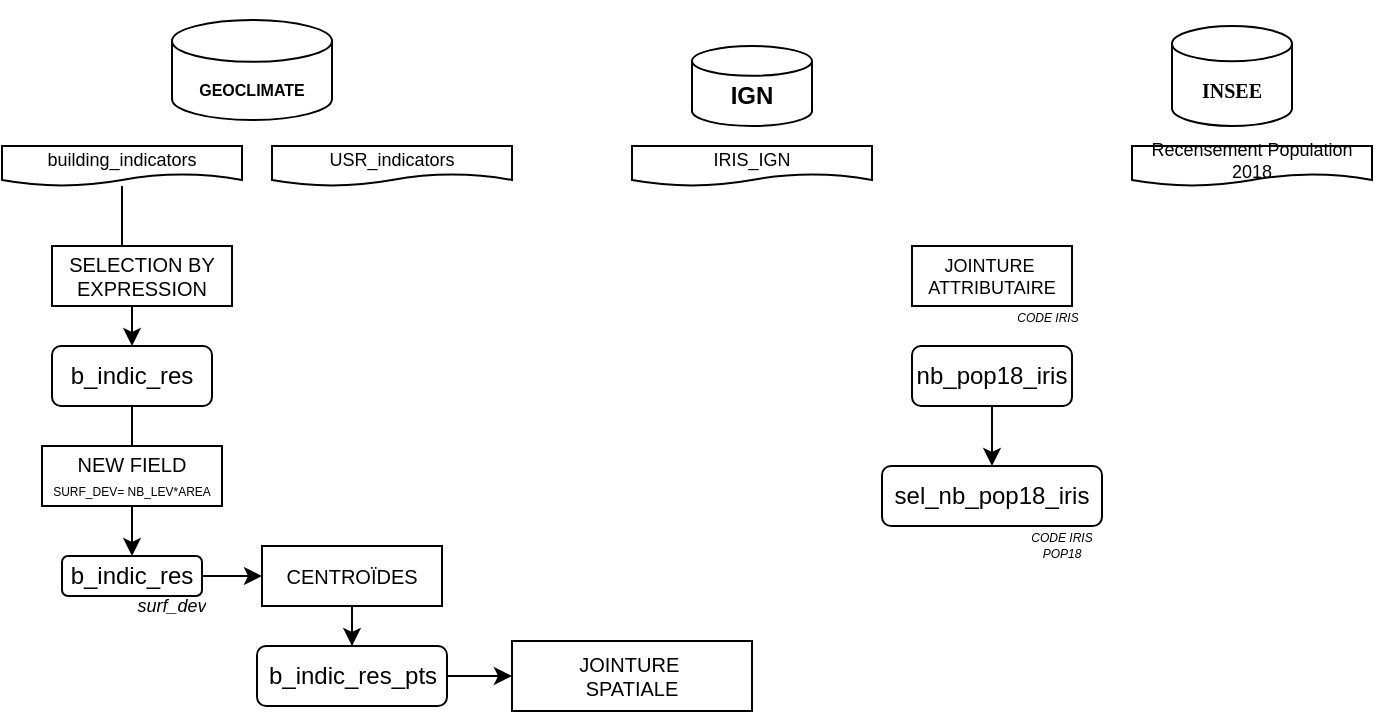 <mxfile version="22.0.1" type="github">
  <diagram name="Page-1" id="6Q_v11MVusOI8KEGUY-y">
    <mxGraphModel dx="748" dy="472" grid="1" gridSize="10" guides="1" tooltips="1" connect="1" arrows="1" fold="1" page="1" pageScale="1" pageWidth="827" pageHeight="1169" math="0" shadow="0">
      <root>
        <mxCell id="0" />
        <mxCell id="1" parent="0" />
        <mxCell id="G6dlxn9vaW5dpZN2eIB4-5" value="" style="shape=cylinder3;whiteSpace=wrap;html=1;boundedLbl=1;backgroundOutline=1;size=8.828;" parent="1" vertex="1">
          <mxGeometry x="590" y="20" width="60" height="50" as="geometry" />
        </mxCell>
        <mxCell id="Mw2ju2tNek2klTTq5CAW-1" value="&lt;h2 style=&quot;font-size: 10px;&quot;&gt;INSEE&lt;/h2&gt;" style="text;strokeColor=none;align=center;fillColor=none;html=1;verticalAlign=middle;whiteSpace=wrap;rounded=0;fontFamily=Verdana;fontSize=10;fontStyle=1" vertex="1" parent="1">
          <mxGeometry x="590" y="37" width="60" height="30" as="geometry" />
        </mxCell>
        <mxCell id="Mw2ju2tNek2klTTq5CAW-10" value="USR_indicators" style="shape=document;whiteSpace=wrap;html=1;boundedLbl=1;fontSize=9;" vertex="1" parent="1">
          <mxGeometry x="140" y="80" width="120" height="20" as="geometry" />
        </mxCell>
        <mxCell id="Mw2ju2tNek2klTTq5CAW-34" value="" style="edgeStyle=orthogonalEdgeStyle;rounded=0;orthogonalLoop=1;jettySize=auto;html=1;" edge="1" parent="1" source="Mw2ju2tNek2klTTq5CAW-12" target="Mw2ju2tNek2klTTq5CAW-18">
          <mxGeometry relative="1" as="geometry" />
        </mxCell>
        <mxCell id="Mw2ju2tNek2klTTq5CAW-12" value="building_indicators" style="shape=document;whiteSpace=wrap;html=1;boundedLbl=1;fontSize=9;" vertex="1" parent="1">
          <mxGeometry x="5" y="80" width="120" height="20" as="geometry" />
        </mxCell>
        <mxCell id="Mw2ju2tNek2klTTq5CAW-15" value="" style="group" vertex="1" connectable="0" parent="1">
          <mxGeometry x="50" y="7" width="120" height="60" as="geometry" />
        </mxCell>
        <object label="" placeholders="1" id="G6dlxn9vaW5dpZN2eIB4-1">
          <mxCell style="shape=cylinder3;whiteSpace=wrap;html=1;boundedLbl=1;backgroundOutline=1;size=10.448;fontFamily=Garamond;" parent="Mw2ju2tNek2klTTq5CAW-15" vertex="1">
            <mxGeometry x="40" y="10" width="80" height="50" as="geometry" />
          </mxCell>
        </object>
        <mxCell id="Mw2ju2tNek2klTTq5CAW-2" value="GEOCLIMATE" style="text;strokeColor=none;align=center;fillColor=none;html=1;verticalAlign=middle;whiteSpace=wrap;rounded=0;fontSize=8;fontStyle=1" vertex="1" parent="Mw2ju2tNek2klTTq5CAW-15">
          <mxGeometry x="50" y="30" width="60" height="30" as="geometry" />
        </mxCell>
        <mxCell id="Mw2ju2tNek2klTTq5CAW-57" value="" style="edgeStyle=orthogonalEdgeStyle;rounded=0;orthogonalLoop=1;jettySize=auto;html=1;" edge="1" parent="1" source="Mw2ju2tNek2klTTq5CAW-17" target="Mw2ju2tNek2klTTq5CAW-43">
          <mxGeometry relative="1" as="geometry" />
        </mxCell>
        <mxCell id="Mw2ju2tNek2klTTq5CAW-17" value="CENTROÏDES" style="rounded=0;whiteSpace=wrap;html=1;fontSize=10;" vertex="1" parent="1">
          <mxGeometry x="135" y="280" width="90" height="30" as="geometry" />
        </mxCell>
        <mxCell id="Mw2ju2tNek2klTTq5CAW-50" value="" style="edgeStyle=orthogonalEdgeStyle;rounded=0;orthogonalLoop=1;jettySize=auto;html=1;entryX=0.5;entryY=0;entryDx=0;entryDy=0;" edge="1" parent="1" source="Mw2ju2tNek2klTTq5CAW-18" target="Mw2ju2tNek2klTTq5CAW-20">
          <mxGeometry relative="1" as="geometry">
            <mxPoint x="130" y="270" as="targetPoint" />
          </mxGeometry>
        </mxCell>
        <mxCell id="Mw2ju2tNek2klTTq5CAW-18" value="b_indic_res" style="rounded=1;whiteSpace=wrap;html=1;" vertex="1" parent="1">
          <mxGeometry x="30" y="180" width="80" height="30" as="geometry" />
        </mxCell>
        <mxCell id="Mw2ju2tNek2klTTq5CAW-19" value="&lt;div style=&quot;font-size: 10px;&quot;&gt;NEW FIELD&lt;/div&gt;&lt;div style=&quot;font-size: 10px;&quot;&gt;&lt;font style=&quot;font-size: 6px;&quot;&gt;SURF_DEV= NB_LEV*AREA&lt;/font&gt;&lt;br style=&quot;font-size: 10px;&quot;&gt;&lt;/div&gt;" style="rounded=0;whiteSpace=wrap;html=1;fontSize=10;" vertex="1" parent="1">
          <mxGeometry x="25" y="230" width="90" height="30" as="geometry" />
        </mxCell>
        <mxCell id="Mw2ju2tNek2klTTq5CAW-59" style="edgeStyle=orthogonalEdgeStyle;rounded=0;orthogonalLoop=1;jettySize=auto;html=1;entryX=0;entryY=0.5;entryDx=0;entryDy=0;" edge="1" parent="1" source="Mw2ju2tNek2klTTq5CAW-20" target="Mw2ju2tNek2klTTq5CAW-17">
          <mxGeometry relative="1" as="geometry" />
        </mxCell>
        <mxCell id="Mw2ju2tNek2klTTq5CAW-20" value="b_indic_res " style="rounded=1;whiteSpace=wrap;html=1;" vertex="1" parent="1">
          <mxGeometry x="35" y="285" width="70" height="20" as="geometry" />
        </mxCell>
        <mxCell id="G6dlxn9vaW5dpZN2eIB4-4" value="" style="shape=cylinder3;whiteSpace=wrap;html=1;boundedLbl=1;backgroundOutline=1;size=7.448;" parent="1" vertex="1">
          <mxGeometry x="350" y="30" width="60" height="40" as="geometry" />
        </mxCell>
        <mxCell id="Mw2ju2tNek2klTTq5CAW-3" value="IGN" style="text;strokeColor=none;align=center;fillColor=none;html=1;verticalAlign=middle;whiteSpace=wrap;rounded=0;fontStyle=1" vertex="1" parent="1">
          <mxGeometry x="350" y="40" width="60" height="30" as="geometry" />
        </mxCell>
        <mxCell id="Mw2ju2tNek2klTTq5CAW-21" value="IRIS_IGN" style="shape=document;whiteSpace=wrap;html=1;boundedLbl=1;fontSize=9;" vertex="1" parent="1">
          <mxGeometry x="320" y="80" width="120" height="20" as="geometry" />
        </mxCell>
        <mxCell id="Mw2ju2tNek2klTTq5CAW-22" value="Recensement Population 2018" style="shape=document;whiteSpace=wrap;html=1;boundedLbl=1;fontSize=9;" vertex="1" parent="1">
          <mxGeometry x="570" y="80" width="120" height="20" as="geometry" />
        </mxCell>
        <mxCell id="Mw2ju2tNek2klTTq5CAW-23" value="&lt;div&gt;JOINTURE&amp;nbsp;&lt;/div&gt;&lt;div&gt;ATTRIBUTAIRE&lt;/div&gt;" style="rounded=0;whiteSpace=wrap;html=1;fontSize=9;" vertex="1" parent="1">
          <mxGeometry x="460" y="130" width="80" height="30" as="geometry" />
        </mxCell>
        <mxCell id="Mw2ju2tNek2klTTq5CAW-30" value="" style="edgeStyle=orthogonalEdgeStyle;rounded=0;orthogonalLoop=1;jettySize=auto;html=1;" edge="1" parent="1" source="Mw2ju2tNek2klTTq5CAW-25" target="Mw2ju2tNek2klTTq5CAW-29">
          <mxGeometry relative="1" as="geometry" />
        </mxCell>
        <mxCell id="Mw2ju2tNek2klTTq5CAW-25" value="nb_pop18_iris" style="rounded=1;whiteSpace=wrap;html=1;" vertex="1" parent="1">
          <mxGeometry x="460" y="180" width="80" height="30" as="geometry" />
        </mxCell>
        <mxCell id="Mw2ju2tNek2klTTq5CAW-29" value="sel_nb_pop18_iris" style="rounded=1;whiteSpace=wrap;html=1;" vertex="1" parent="1">
          <mxGeometry x="445" y="240" width="110" height="30" as="geometry" />
        </mxCell>
        <mxCell id="Mw2ju2tNek2klTTq5CAW-37" value="SELECTION BY EXPRESSION" style="rounded=0;whiteSpace=wrap;html=1;fontSize=10;" vertex="1" parent="1">
          <mxGeometry x="30" y="130" width="90" height="30" as="geometry" />
        </mxCell>
        <mxCell id="Mw2ju2tNek2klTTq5CAW-61" value="" style="edgeStyle=orthogonalEdgeStyle;rounded=0;orthogonalLoop=1;jettySize=auto;html=1;" edge="1" parent="1" source="Mw2ju2tNek2klTTq5CAW-43" target="Mw2ju2tNek2klTTq5CAW-60">
          <mxGeometry relative="1" as="geometry" />
        </mxCell>
        <mxCell id="Mw2ju2tNek2klTTq5CAW-43" value="b_indic_res_pts" style="rounded=1;whiteSpace=wrap;html=1;" vertex="1" parent="1">
          <mxGeometry x="132.5" y="330" width="95" height="30" as="geometry" />
        </mxCell>
        <mxCell id="Mw2ju2tNek2klTTq5CAW-60" value="&lt;div style=&quot;font-size: 10px;&quot;&gt;JOINTURE&amp;nbsp;&lt;/div&gt;&lt;div style=&quot;font-size: 10px;&quot;&gt;SPATIALE&lt;/div&gt;" style="whiteSpace=wrap;html=1;rounded=1;arcSize=0;fontSize=10;" vertex="1" parent="1">
          <mxGeometry x="260" y="327.5" width="120" height="35" as="geometry" />
        </mxCell>
        <UserObject label="&lt;div style=&quot;font-size: 6px;&quot;&gt;CODE IRIS&lt;/div&gt;&lt;div style=&quot;font-size: 6px;&quot;&gt;POP18&lt;br style=&quot;font-size: 6px;&quot;&gt;&lt;/div&gt;" placeholders="1" name="Variable" id="Mw2ju2tNek2klTTq5CAW-62">
          <mxCell style="text;html=1;strokeColor=none;fillColor=none;align=center;verticalAlign=middle;whiteSpace=wrap;overflow=hidden;fontStyle=2;fontSize=6;" vertex="1" parent="1">
            <mxGeometry x="510" y="270" width="50" height="20" as="geometry" />
          </mxCell>
        </UserObject>
        <UserObject label="&lt;div style=&quot;font-size: 6px;&quot;&gt;CODE IRIS&lt;/div&gt;" placeholders="1" name="Variable" id="Mw2ju2tNek2klTTq5CAW-63">
          <mxCell style="text;html=1;strokeColor=none;fillColor=none;align=center;verticalAlign=middle;whiteSpace=wrap;overflow=hidden;fontStyle=2;fontSize=6;" vertex="1" parent="1">
            <mxGeometry x="503" y="156" width="50" height="20" as="geometry" />
          </mxCell>
        </UserObject>
        <UserObject label="surf_dev" placeholders="1" name="Variable" id="Mw2ju2tNek2klTTq5CAW-64">
          <mxCell style="text;html=1;strokeColor=none;fillColor=none;align=center;verticalAlign=middle;whiteSpace=wrap;overflow=hidden;fontStyle=2;fontSize=9;" vertex="1" parent="1">
            <mxGeometry x="65" y="300" width="50" height="20" as="geometry" />
          </mxCell>
        </UserObject>
      </root>
    </mxGraphModel>
  </diagram>
</mxfile>

